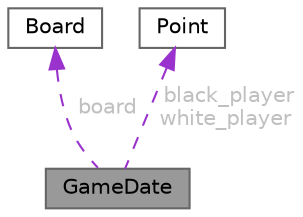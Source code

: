 digraph "GameDate"
{
 // LATEX_PDF_SIZE
  bgcolor="transparent";
  edge [fontname=Helvetica,fontsize=10,labelfontname=Helvetica,labelfontsize=10];
  node [fontname=Helvetica,fontsize=10,shape=box,height=0.2,width=0.4];
  Node1 [id="Node000001",label="GameDate",height=0.2,width=0.4,color="gray40", fillcolor="grey60", style="filled", fontcolor="black",tooltip="ゲームの状態"];
  Node2 -> Node1 [id="edge1_Node000001_Node000002",dir="back",color="darkorchid3",style="dashed",tooltip=" ",label=" board",fontcolor="grey" ];
  Node2 [id="Node000002",label="Board",height=0.2,width=0.4,color="gray40", fillcolor="white", style="filled",URL="$struct_board.html",tooltip="ゲームのボード情報"];
  Node3 -> Node1 [id="edge2_Node000001_Node000003",dir="back",color="darkorchid3",style="dashed",tooltip=" ",label=" black_player\nwhite_player",fontcolor="grey" ];
  Node3 [id="Node000003",label="Point",height=0.2,width=0.4,color="gray40", fillcolor="white", style="filled",URL="$struct_point.html",tooltip="座標表示"];
}
